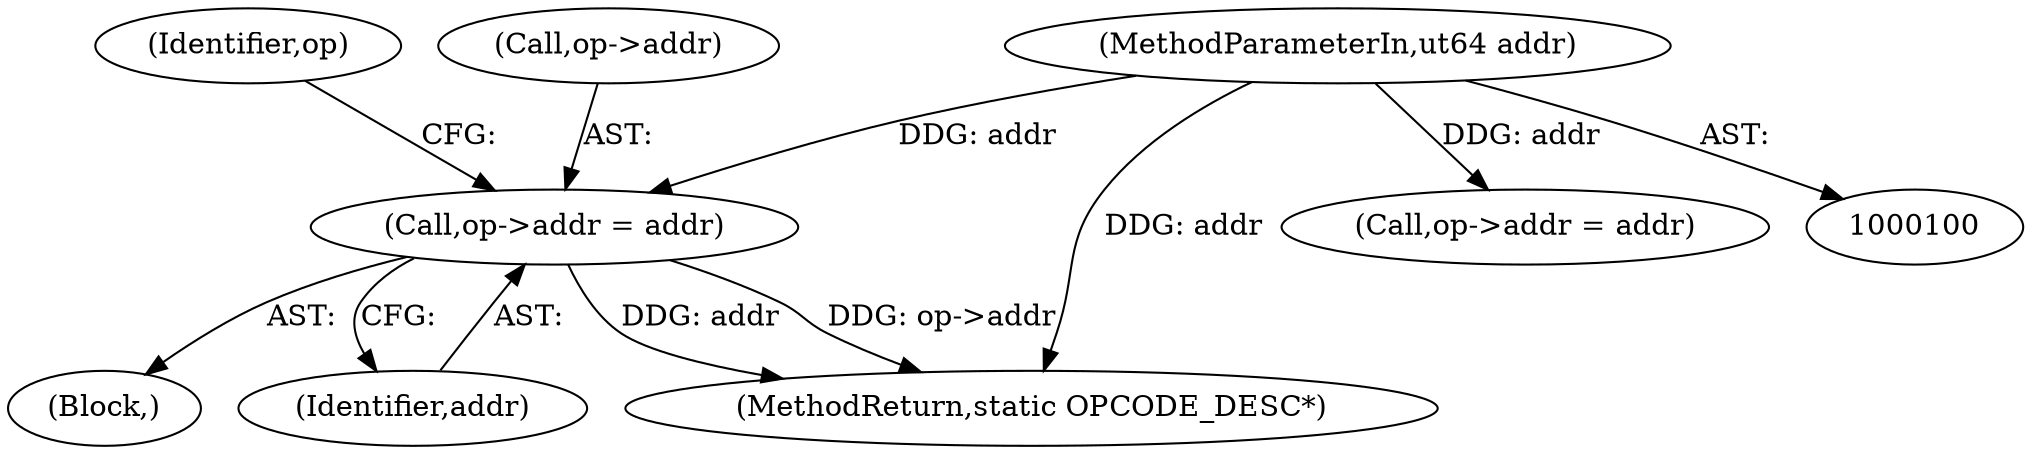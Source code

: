 digraph "0_radare2_b35530fa0681b27eba084de5527037ebfb397422@pointer" {
"1000312" [label="(Call,op->addr = addr)"];
"1000103" [label="(MethodParameterIn,ut64 addr)"];
"1000319" [label="(Identifier,op)"];
"1000313" [label="(Call,op->addr)"];
"1000210" [label="(Call,op->addr = addr)"];
"1000107" [label="(Block,)"];
"1000316" [label="(Identifier,addr)"];
"1000312" [label="(Call,op->addr = addr)"];
"1000103" [label="(MethodParameterIn,ut64 addr)"];
"1000360" [label="(MethodReturn,static OPCODE_DESC*)"];
"1000312" -> "1000107"  [label="AST: "];
"1000312" -> "1000316"  [label="CFG: "];
"1000313" -> "1000312"  [label="AST: "];
"1000316" -> "1000312"  [label="AST: "];
"1000319" -> "1000312"  [label="CFG: "];
"1000312" -> "1000360"  [label="DDG: addr"];
"1000312" -> "1000360"  [label="DDG: op->addr"];
"1000103" -> "1000312"  [label="DDG: addr"];
"1000103" -> "1000100"  [label="AST: "];
"1000103" -> "1000360"  [label="DDG: addr"];
"1000103" -> "1000210"  [label="DDG: addr"];
}
